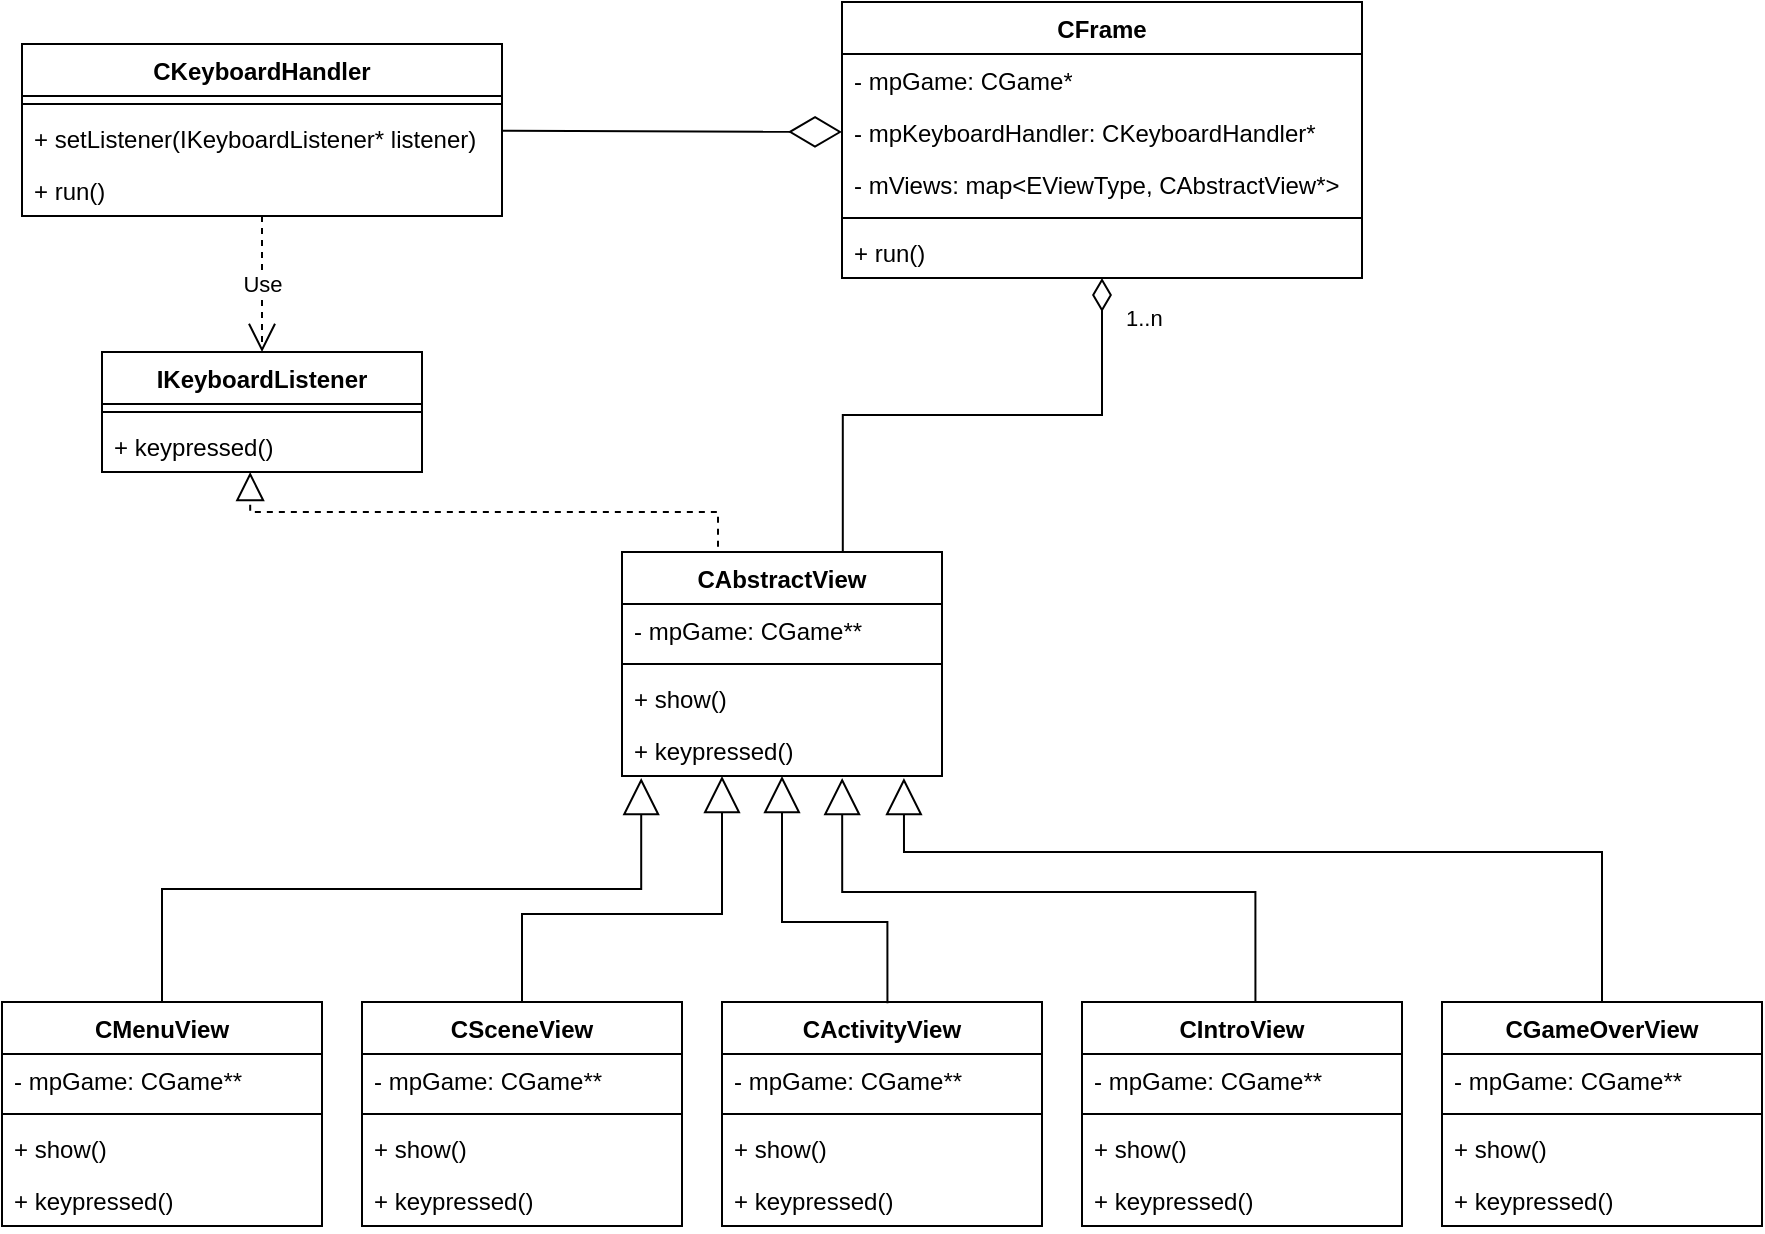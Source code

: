 <mxfile version="24.4.0" type="device" pages="3">
  <diagram id="C5RBs43oDa-KdzZeNtuy" name="Class Diagram UI">
    <mxGraphModel dx="1687" dy="1040" grid="1" gridSize="10" guides="1" tooltips="1" connect="1" arrows="1" fold="1" page="1" pageScale="1" pageWidth="827" pageHeight="1169" math="0" shadow="0">
      <root>
        <mxCell id="WIyWlLk6GJQsqaUBKTNV-0" />
        <mxCell id="WIyWlLk6GJQsqaUBKTNV-1" parent="WIyWlLk6GJQsqaUBKTNV-0" />
        <mxCell id="eOk6aLeWenQgSQdd0xCw-0" value="CFrame" style="swimlane;fontStyle=1;align=center;verticalAlign=top;childLayout=stackLayout;horizontal=1;startSize=26;horizontalStack=0;resizeParent=1;resizeParentMax=0;resizeLast=0;collapsible=1;marginBottom=0;whiteSpace=wrap;html=1;" parent="WIyWlLk6GJQsqaUBKTNV-1" vertex="1">
          <mxGeometry x="430" y="175" width="260" height="138" as="geometry" />
        </mxCell>
        <mxCell id="eOk6aLeWenQgSQdd0xCw-1" value="- mpGame:&amp;nbsp;CGame*&lt;div&gt;&lt;br&gt;&lt;/div&gt;" style="text;strokeColor=none;fillColor=none;align=left;verticalAlign=top;spacingLeft=4;spacingRight=4;overflow=hidden;rotatable=0;points=[[0,0.5],[1,0.5]];portConstraint=eastwest;whiteSpace=wrap;html=1;" parent="eOk6aLeWenQgSQdd0xCw-0" vertex="1">
          <mxGeometry y="26" width="260" height="26" as="geometry" />
        </mxCell>
        <mxCell id="CaG-nwo-Kf8OUq-5dYWb-49" value="- mpKeyboardHandler:&amp;nbsp;CKeyboardHandler*&lt;div&gt;&lt;br&gt;&lt;/div&gt;" style="text;strokeColor=none;fillColor=none;align=left;verticalAlign=top;spacingLeft=4;spacingRight=4;overflow=hidden;rotatable=0;points=[[0,0.5],[1,0.5]];portConstraint=eastwest;whiteSpace=wrap;html=1;" vertex="1" parent="eOk6aLeWenQgSQdd0xCw-0">
          <mxGeometry y="52" width="260" height="26" as="geometry" />
        </mxCell>
        <mxCell id="CaG-nwo-Kf8OUq-5dYWb-5" value="- mViews:&amp;nbsp;map&amp;lt;EViewType, CAbstractView*&amp;gt;&lt;div&gt;&lt;br&gt;&lt;/div&gt;" style="text;strokeColor=none;fillColor=none;align=left;verticalAlign=top;spacingLeft=4;spacingRight=4;overflow=hidden;rotatable=0;points=[[0,0.5],[1,0.5]];portConstraint=eastwest;whiteSpace=wrap;html=1;" vertex="1" parent="eOk6aLeWenQgSQdd0xCw-0">
          <mxGeometry y="78" width="260" height="26" as="geometry" />
        </mxCell>
        <mxCell id="eOk6aLeWenQgSQdd0xCw-2" value="" style="line;strokeWidth=1;fillColor=none;align=left;verticalAlign=middle;spacingTop=-1;spacingLeft=3;spacingRight=3;rotatable=0;labelPosition=right;points=[];portConstraint=eastwest;strokeColor=inherit;" parent="eOk6aLeWenQgSQdd0xCw-0" vertex="1">
          <mxGeometry y="104" width="260" height="8" as="geometry" />
        </mxCell>
        <mxCell id="eOk6aLeWenQgSQdd0xCw-8" value="+ run()" style="text;strokeColor=none;fillColor=none;align=left;verticalAlign=top;spacingLeft=4;spacingRight=4;overflow=hidden;rotatable=0;points=[[0,0.5],[1,0.5]];portConstraint=eastwest;whiteSpace=wrap;html=1;" parent="eOk6aLeWenQgSQdd0xCw-0" vertex="1">
          <mxGeometry y="112" width="260" height="26" as="geometry" />
        </mxCell>
        <mxCell id="eOk6aLeWenQgSQdd0xCw-9" value="CAbstractView" style="swimlane;fontStyle=1;align=center;verticalAlign=top;childLayout=stackLayout;horizontal=1;startSize=26;horizontalStack=0;resizeParent=1;resizeParentMax=0;resizeLast=0;collapsible=1;marginBottom=0;whiteSpace=wrap;html=1;" parent="WIyWlLk6GJQsqaUBKTNV-1" vertex="1">
          <mxGeometry x="320" y="450" width="160" height="112" as="geometry" />
        </mxCell>
        <mxCell id="CaG-nwo-Kf8OUq-5dYWb-0" value="- mpGame: CGame**" style="text;strokeColor=none;fillColor=none;align=left;verticalAlign=top;spacingLeft=4;spacingRight=4;overflow=hidden;rotatable=0;points=[[0,0.5],[1,0.5]];portConstraint=eastwest;whiteSpace=wrap;html=1;" vertex="1" parent="eOk6aLeWenQgSQdd0xCw-9">
          <mxGeometry y="26" width="160" height="26" as="geometry" />
        </mxCell>
        <mxCell id="eOk6aLeWenQgSQdd0xCw-11" value="" style="line;strokeWidth=1;fillColor=none;align=left;verticalAlign=middle;spacingTop=-1;spacingLeft=3;spacingRight=3;rotatable=0;labelPosition=right;points=[];portConstraint=eastwest;strokeColor=inherit;" parent="eOk6aLeWenQgSQdd0xCw-9" vertex="1">
          <mxGeometry y="52" width="160" height="8" as="geometry" />
        </mxCell>
        <mxCell id="eOk6aLeWenQgSQdd0xCw-12" value="+ show()" style="text;strokeColor=none;fillColor=none;align=left;verticalAlign=top;spacingLeft=4;spacingRight=4;overflow=hidden;rotatable=0;points=[[0,0.5],[1,0.5]];portConstraint=eastwest;whiteSpace=wrap;html=1;" parent="eOk6aLeWenQgSQdd0xCw-9" vertex="1">
          <mxGeometry y="60" width="160" height="26" as="geometry" />
        </mxCell>
        <mxCell id="CaG-nwo-Kf8OUq-5dYWb-9" value="+ keypressed()" style="text;strokeColor=none;fillColor=none;align=left;verticalAlign=top;spacingLeft=4;spacingRight=4;overflow=hidden;rotatable=0;points=[[0,0.5],[1,0.5]];portConstraint=eastwest;whiteSpace=wrap;html=1;" vertex="1" parent="eOk6aLeWenQgSQdd0xCw-9">
          <mxGeometry y="86" width="160" height="26" as="geometry" />
        </mxCell>
        <mxCell id="CaG-nwo-Kf8OUq-5dYWb-1" value="IKeyboardListener" style="swimlane;fontStyle=1;align=center;verticalAlign=top;childLayout=stackLayout;horizontal=1;startSize=26;horizontalStack=0;resizeParent=1;resizeParentMax=0;resizeLast=0;collapsible=1;marginBottom=0;whiteSpace=wrap;html=1;" vertex="1" parent="WIyWlLk6GJQsqaUBKTNV-1">
          <mxGeometry x="60" y="350" width="160" height="60" as="geometry" />
        </mxCell>
        <mxCell id="CaG-nwo-Kf8OUq-5dYWb-3" value="" style="line;strokeWidth=1;fillColor=none;align=left;verticalAlign=middle;spacingTop=-1;spacingLeft=3;spacingRight=3;rotatable=0;labelPosition=right;points=[];portConstraint=eastwest;strokeColor=inherit;" vertex="1" parent="CaG-nwo-Kf8OUq-5dYWb-1">
          <mxGeometry y="26" width="160" height="8" as="geometry" />
        </mxCell>
        <mxCell id="CaG-nwo-Kf8OUq-5dYWb-4" value="+ keypressed()" style="text;strokeColor=none;fillColor=none;align=left;verticalAlign=top;spacingLeft=4;spacingRight=4;overflow=hidden;rotatable=0;points=[[0,0.5],[1,0.5]];portConstraint=eastwest;whiteSpace=wrap;html=1;" vertex="1" parent="CaG-nwo-Kf8OUq-5dYWb-1">
          <mxGeometry y="34" width="160" height="26" as="geometry" />
        </mxCell>
        <mxCell id="CaG-nwo-Kf8OUq-5dYWb-6" value="" style="endArrow=block;dashed=1;endFill=0;endSize=12;html=1;rounded=0;entryX=0.463;entryY=1;entryDx=0;entryDy=0;entryPerimeter=0;exitX=0.3;exitY=-0.023;exitDx=0;exitDy=0;edgeStyle=orthogonalEdgeStyle;exitPerimeter=0;" edge="1" parent="WIyWlLk6GJQsqaUBKTNV-1" source="eOk6aLeWenQgSQdd0xCw-9" target="CaG-nwo-Kf8OUq-5dYWb-4">
          <mxGeometry width="160" relative="1" as="geometry">
            <mxPoint x="40" y="460" as="sourcePoint" />
            <mxPoint x="200" y="460" as="targetPoint" />
          </mxGeometry>
        </mxCell>
        <mxCell id="CaG-nwo-Kf8OUq-5dYWb-8" value="1..n" style="endArrow=none;html=1;endSize=12;startArrow=diamondThin;startSize=14;startFill=0;edgeStyle=orthogonalEdgeStyle;align=left;verticalAlign=bottom;rounded=0;entryX=0.69;entryY=-0.003;entryDx=0;entryDy=0;entryPerimeter=0;exitX=0.5;exitY=1;exitDx=0;exitDy=0;endFill=0;" edge="1" parent="WIyWlLk6GJQsqaUBKTNV-1" source="eOk6aLeWenQgSQdd0xCw-0" target="eOk6aLeWenQgSQdd0xCw-9">
          <mxGeometry x="-0.786" y="10" relative="1" as="geometry">
            <mxPoint x="490" y="290" as="sourcePoint" />
            <mxPoint x="650" y="290" as="targetPoint" />
            <mxPoint as="offset" />
          </mxGeometry>
        </mxCell>
        <mxCell id="CaG-nwo-Kf8OUq-5dYWb-11" value="CMenuView" style="swimlane;fontStyle=1;align=center;verticalAlign=top;childLayout=stackLayout;horizontal=1;startSize=26;horizontalStack=0;resizeParent=1;resizeParentMax=0;resizeLast=0;collapsible=1;marginBottom=0;whiteSpace=wrap;html=1;" vertex="1" parent="WIyWlLk6GJQsqaUBKTNV-1">
          <mxGeometry x="10" y="675" width="160" height="112" as="geometry" />
        </mxCell>
        <mxCell id="CaG-nwo-Kf8OUq-5dYWb-12" value="- mpGame: CGame**" style="text;strokeColor=none;fillColor=none;align=left;verticalAlign=top;spacingLeft=4;spacingRight=4;overflow=hidden;rotatable=0;points=[[0,0.5],[1,0.5]];portConstraint=eastwest;whiteSpace=wrap;html=1;" vertex="1" parent="CaG-nwo-Kf8OUq-5dYWb-11">
          <mxGeometry y="26" width="160" height="26" as="geometry" />
        </mxCell>
        <mxCell id="CaG-nwo-Kf8OUq-5dYWb-13" value="" style="line;strokeWidth=1;fillColor=none;align=left;verticalAlign=middle;spacingTop=-1;spacingLeft=3;spacingRight=3;rotatable=0;labelPosition=right;points=[];portConstraint=eastwest;strokeColor=inherit;" vertex="1" parent="CaG-nwo-Kf8OUq-5dYWb-11">
          <mxGeometry y="52" width="160" height="8" as="geometry" />
        </mxCell>
        <mxCell id="CaG-nwo-Kf8OUq-5dYWb-14" value="+ show()" style="text;strokeColor=none;fillColor=none;align=left;verticalAlign=top;spacingLeft=4;spacingRight=4;overflow=hidden;rotatable=0;points=[[0,0.5],[1,0.5]];portConstraint=eastwest;whiteSpace=wrap;html=1;" vertex="1" parent="CaG-nwo-Kf8OUq-5dYWb-11">
          <mxGeometry y="60" width="160" height="26" as="geometry" />
        </mxCell>
        <mxCell id="CaG-nwo-Kf8OUq-5dYWb-15" value="+ keypressed()" style="text;strokeColor=none;fillColor=none;align=left;verticalAlign=top;spacingLeft=4;spacingRight=4;overflow=hidden;rotatable=0;points=[[0,0.5],[1,0.5]];portConstraint=eastwest;whiteSpace=wrap;html=1;" vertex="1" parent="CaG-nwo-Kf8OUq-5dYWb-11">
          <mxGeometry y="86" width="160" height="26" as="geometry" />
        </mxCell>
        <mxCell id="CaG-nwo-Kf8OUq-5dYWb-17" value="CSceneView" style="swimlane;fontStyle=1;align=center;verticalAlign=top;childLayout=stackLayout;horizontal=1;startSize=26;horizontalStack=0;resizeParent=1;resizeParentMax=0;resizeLast=0;collapsible=1;marginBottom=0;whiteSpace=wrap;html=1;" vertex="1" parent="WIyWlLk6GJQsqaUBKTNV-1">
          <mxGeometry x="190" y="675" width="160" height="112" as="geometry" />
        </mxCell>
        <mxCell id="CaG-nwo-Kf8OUq-5dYWb-18" value="- mpGame: CGame**" style="text;strokeColor=none;fillColor=none;align=left;verticalAlign=top;spacingLeft=4;spacingRight=4;overflow=hidden;rotatable=0;points=[[0,0.5],[1,0.5]];portConstraint=eastwest;whiteSpace=wrap;html=1;" vertex="1" parent="CaG-nwo-Kf8OUq-5dYWb-17">
          <mxGeometry y="26" width="160" height="26" as="geometry" />
        </mxCell>
        <mxCell id="CaG-nwo-Kf8OUq-5dYWb-19" value="" style="line;strokeWidth=1;fillColor=none;align=left;verticalAlign=middle;spacingTop=-1;spacingLeft=3;spacingRight=3;rotatable=0;labelPosition=right;points=[];portConstraint=eastwest;strokeColor=inherit;" vertex="1" parent="CaG-nwo-Kf8OUq-5dYWb-17">
          <mxGeometry y="52" width="160" height="8" as="geometry" />
        </mxCell>
        <mxCell id="CaG-nwo-Kf8OUq-5dYWb-20" value="+ show()" style="text;strokeColor=none;fillColor=none;align=left;verticalAlign=top;spacingLeft=4;spacingRight=4;overflow=hidden;rotatable=0;points=[[0,0.5],[1,0.5]];portConstraint=eastwest;whiteSpace=wrap;html=1;" vertex="1" parent="CaG-nwo-Kf8OUq-5dYWb-17">
          <mxGeometry y="60" width="160" height="26" as="geometry" />
        </mxCell>
        <mxCell id="CaG-nwo-Kf8OUq-5dYWb-21" value="+ keypressed()" style="text;strokeColor=none;fillColor=none;align=left;verticalAlign=top;spacingLeft=4;spacingRight=4;overflow=hidden;rotatable=0;points=[[0,0.5],[1,0.5]];portConstraint=eastwest;whiteSpace=wrap;html=1;" vertex="1" parent="CaG-nwo-Kf8OUq-5dYWb-17">
          <mxGeometry y="86" width="160" height="26" as="geometry" />
        </mxCell>
        <mxCell id="CaG-nwo-Kf8OUq-5dYWb-22" value="CActivityView" style="swimlane;fontStyle=1;align=center;verticalAlign=top;childLayout=stackLayout;horizontal=1;startSize=26;horizontalStack=0;resizeParent=1;resizeParentMax=0;resizeLast=0;collapsible=1;marginBottom=0;whiteSpace=wrap;html=1;" vertex="1" parent="WIyWlLk6GJQsqaUBKTNV-1">
          <mxGeometry x="370" y="675" width="160" height="112" as="geometry" />
        </mxCell>
        <mxCell id="CaG-nwo-Kf8OUq-5dYWb-23" value="- mpGame: CGame**" style="text;strokeColor=none;fillColor=none;align=left;verticalAlign=top;spacingLeft=4;spacingRight=4;overflow=hidden;rotatable=0;points=[[0,0.5],[1,0.5]];portConstraint=eastwest;whiteSpace=wrap;html=1;" vertex="1" parent="CaG-nwo-Kf8OUq-5dYWb-22">
          <mxGeometry y="26" width="160" height="26" as="geometry" />
        </mxCell>
        <mxCell id="CaG-nwo-Kf8OUq-5dYWb-24" value="" style="line;strokeWidth=1;fillColor=none;align=left;verticalAlign=middle;spacingTop=-1;spacingLeft=3;spacingRight=3;rotatable=0;labelPosition=right;points=[];portConstraint=eastwest;strokeColor=inherit;" vertex="1" parent="CaG-nwo-Kf8OUq-5dYWb-22">
          <mxGeometry y="52" width="160" height="8" as="geometry" />
        </mxCell>
        <mxCell id="CaG-nwo-Kf8OUq-5dYWb-25" value="+ show()" style="text;strokeColor=none;fillColor=none;align=left;verticalAlign=top;spacingLeft=4;spacingRight=4;overflow=hidden;rotatable=0;points=[[0,0.5],[1,0.5]];portConstraint=eastwest;whiteSpace=wrap;html=1;" vertex="1" parent="CaG-nwo-Kf8OUq-5dYWb-22">
          <mxGeometry y="60" width="160" height="26" as="geometry" />
        </mxCell>
        <mxCell id="CaG-nwo-Kf8OUq-5dYWb-26" value="+ keypressed()" style="text;strokeColor=none;fillColor=none;align=left;verticalAlign=top;spacingLeft=4;spacingRight=4;overflow=hidden;rotatable=0;points=[[0,0.5],[1,0.5]];portConstraint=eastwest;whiteSpace=wrap;html=1;" vertex="1" parent="CaG-nwo-Kf8OUq-5dYWb-22">
          <mxGeometry y="86" width="160" height="26" as="geometry" />
        </mxCell>
        <mxCell id="CaG-nwo-Kf8OUq-5dYWb-27" value="CIntroView" style="swimlane;fontStyle=1;align=center;verticalAlign=top;childLayout=stackLayout;horizontal=1;startSize=26;horizontalStack=0;resizeParent=1;resizeParentMax=0;resizeLast=0;collapsible=1;marginBottom=0;whiteSpace=wrap;html=1;" vertex="1" parent="WIyWlLk6GJQsqaUBKTNV-1">
          <mxGeometry x="550" y="675" width="160" height="112" as="geometry" />
        </mxCell>
        <mxCell id="CaG-nwo-Kf8OUq-5dYWb-28" value="- mpGame: CGame**" style="text;strokeColor=none;fillColor=none;align=left;verticalAlign=top;spacingLeft=4;spacingRight=4;overflow=hidden;rotatable=0;points=[[0,0.5],[1,0.5]];portConstraint=eastwest;whiteSpace=wrap;html=1;" vertex="1" parent="CaG-nwo-Kf8OUq-5dYWb-27">
          <mxGeometry y="26" width="160" height="26" as="geometry" />
        </mxCell>
        <mxCell id="CaG-nwo-Kf8OUq-5dYWb-29" value="" style="line;strokeWidth=1;fillColor=none;align=left;verticalAlign=middle;spacingTop=-1;spacingLeft=3;spacingRight=3;rotatable=0;labelPosition=right;points=[];portConstraint=eastwest;strokeColor=inherit;" vertex="1" parent="CaG-nwo-Kf8OUq-5dYWb-27">
          <mxGeometry y="52" width="160" height="8" as="geometry" />
        </mxCell>
        <mxCell id="CaG-nwo-Kf8OUq-5dYWb-30" value="+ show()" style="text;strokeColor=none;fillColor=none;align=left;verticalAlign=top;spacingLeft=4;spacingRight=4;overflow=hidden;rotatable=0;points=[[0,0.5],[1,0.5]];portConstraint=eastwest;whiteSpace=wrap;html=1;" vertex="1" parent="CaG-nwo-Kf8OUq-5dYWb-27">
          <mxGeometry y="60" width="160" height="26" as="geometry" />
        </mxCell>
        <mxCell id="CaG-nwo-Kf8OUq-5dYWb-31" value="+ keypressed()" style="text;strokeColor=none;fillColor=none;align=left;verticalAlign=top;spacingLeft=4;spacingRight=4;overflow=hidden;rotatable=0;points=[[0,0.5],[1,0.5]];portConstraint=eastwest;whiteSpace=wrap;html=1;" vertex="1" parent="CaG-nwo-Kf8OUq-5dYWb-27">
          <mxGeometry y="86" width="160" height="26" as="geometry" />
        </mxCell>
        <mxCell id="CaG-nwo-Kf8OUq-5dYWb-32" value="CGameOverView" style="swimlane;fontStyle=1;align=center;verticalAlign=top;childLayout=stackLayout;horizontal=1;startSize=26;horizontalStack=0;resizeParent=1;resizeParentMax=0;resizeLast=0;collapsible=1;marginBottom=0;whiteSpace=wrap;html=1;" vertex="1" parent="WIyWlLk6GJQsqaUBKTNV-1">
          <mxGeometry x="730" y="675" width="160" height="112" as="geometry" />
        </mxCell>
        <mxCell id="CaG-nwo-Kf8OUq-5dYWb-33" value="- mpGame: CGame**" style="text;strokeColor=none;fillColor=none;align=left;verticalAlign=top;spacingLeft=4;spacingRight=4;overflow=hidden;rotatable=0;points=[[0,0.5],[1,0.5]];portConstraint=eastwest;whiteSpace=wrap;html=1;" vertex="1" parent="CaG-nwo-Kf8OUq-5dYWb-32">
          <mxGeometry y="26" width="160" height="26" as="geometry" />
        </mxCell>
        <mxCell id="CaG-nwo-Kf8OUq-5dYWb-34" value="" style="line;strokeWidth=1;fillColor=none;align=left;verticalAlign=middle;spacingTop=-1;spacingLeft=3;spacingRight=3;rotatable=0;labelPosition=right;points=[];portConstraint=eastwest;strokeColor=inherit;" vertex="1" parent="CaG-nwo-Kf8OUq-5dYWb-32">
          <mxGeometry y="52" width="160" height="8" as="geometry" />
        </mxCell>
        <mxCell id="CaG-nwo-Kf8OUq-5dYWb-35" value="+ show()" style="text;strokeColor=none;fillColor=none;align=left;verticalAlign=top;spacingLeft=4;spacingRight=4;overflow=hidden;rotatable=0;points=[[0,0.5],[1,0.5]];portConstraint=eastwest;whiteSpace=wrap;html=1;" vertex="1" parent="CaG-nwo-Kf8OUq-5dYWb-32">
          <mxGeometry y="60" width="160" height="26" as="geometry" />
        </mxCell>
        <mxCell id="CaG-nwo-Kf8OUq-5dYWb-36" value="+ keypressed()" style="text;strokeColor=none;fillColor=none;align=left;verticalAlign=top;spacingLeft=4;spacingRight=4;overflow=hidden;rotatable=0;points=[[0,0.5],[1,0.5]];portConstraint=eastwest;whiteSpace=wrap;html=1;" vertex="1" parent="CaG-nwo-Kf8OUq-5dYWb-32">
          <mxGeometry y="86" width="160" height="26" as="geometry" />
        </mxCell>
        <mxCell id="CaG-nwo-Kf8OUq-5dYWb-38" value="" style="endArrow=block;endSize=16;endFill=0;html=1;rounded=0;exitX=0.5;exitY=0;exitDx=0;exitDy=0;edgeStyle=orthogonalEdgeStyle;entryX=0.06;entryY=1.038;entryDx=0;entryDy=0;entryPerimeter=0;" edge="1" parent="WIyWlLk6GJQsqaUBKTNV-1" source="CaG-nwo-Kf8OUq-5dYWb-11" target="CaG-nwo-Kf8OUq-5dYWb-9">
          <mxGeometry width="160" relative="1" as="geometry">
            <mxPoint x="110" y="635" as="sourcePoint" />
            <mxPoint x="350" y="570" as="targetPoint" />
          </mxGeometry>
        </mxCell>
        <mxCell id="CaG-nwo-Kf8OUq-5dYWb-39" value="" style="endArrow=block;endSize=16;endFill=0;html=1;rounded=0;exitX=0.5;exitY=0;exitDx=0;exitDy=0;edgeStyle=orthogonalEdgeStyle;" edge="1" parent="WIyWlLk6GJQsqaUBKTNV-1" source="CaG-nwo-Kf8OUq-5dYWb-17" target="eOk6aLeWenQgSQdd0xCw-9">
          <mxGeometry width="160" relative="1" as="geometry">
            <mxPoint x="220" y="675.29" as="sourcePoint" />
            <mxPoint x="370" y="585" as="targetPoint" />
            <Array as="points">
              <mxPoint x="270" y="631" />
              <mxPoint x="370" y="631" />
            </Array>
          </mxGeometry>
        </mxCell>
        <mxCell id="CaG-nwo-Kf8OUq-5dYWb-40" value="" style="endArrow=block;endSize=16;endFill=0;html=1;rounded=0;exitX=0.517;exitY=0.006;exitDx=0;exitDy=0;edgeStyle=orthogonalEdgeStyle;exitPerimeter=0;" edge="1" parent="WIyWlLk6GJQsqaUBKTNV-1" source="CaG-nwo-Kf8OUq-5dYWb-22" target="eOk6aLeWenQgSQdd0xCw-9">
          <mxGeometry width="160" relative="1" as="geometry">
            <mxPoint x="414" y="677" as="sourcePoint" />
            <mxPoint x="410" y="570" as="targetPoint" />
            <Array as="points">
              <mxPoint x="453" y="635" />
              <mxPoint x="400" y="635" />
            </Array>
          </mxGeometry>
        </mxCell>
        <mxCell id="CaG-nwo-Kf8OUq-5dYWb-41" value="" style="endArrow=block;endSize=16;endFill=0;html=1;rounded=0;exitX=0.542;exitY=-0.003;exitDx=0;exitDy=0;edgeStyle=orthogonalEdgeStyle;exitPerimeter=0;entryX=0.688;entryY=1.038;entryDx=0;entryDy=0;entryPerimeter=0;" edge="1" parent="WIyWlLk6GJQsqaUBKTNV-1" source="CaG-nwo-Kf8OUq-5dYWb-27" target="CaG-nwo-Kf8OUq-5dYWb-9">
          <mxGeometry width="160" relative="1" as="geometry">
            <mxPoint x="623" y="675" as="sourcePoint" />
            <mxPoint x="540" y="584" as="targetPoint" />
            <Array as="points">
              <mxPoint x="637" y="620" />
              <mxPoint x="430" y="620" />
            </Array>
          </mxGeometry>
        </mxCell>
        <mxCell id="CaG-nwo-Kf8OUq-5dYWb-42" value="" style="endArrow=block;endSize=16;endFill=0;html=1;rounded=0;exitX=0.5;exitY=0;exitDx=0;exitDy=0;edgeStyle=orthogonalEdgeStyle;entryX=0.881;entryY=1.038;entryDx=0;entryDy=0;entryPerimeter=0;" edge="1" parent="WIyWlLk6GJQsqaUBKTNV-1" source="CaG-nwo-Kf8OUq-5dYWb-32" target="CaG-nwo-Kf8OUq-5dYWb-9">
          <mxGeometry width="160" relative="1" as="geometry">
            <mxPoint x="813" y="666" as="sourcePoint" />
            <mxPoint x="730" y="575" as="targetPoint" />
            <Array as="points">
              <mxPoint x="810" y="600" />
              <mxPoint x="461" y="600" />
            </Array>
          </mxGeometry>
        </mxCell>
        <mxCell id="CaG-nwo-Kf8OUq-5dYWb-43" value="CKeyboardHandler" style="swimlane;fontStyle=1;align=center;verticalAlign=top;childLayout=stackLayout;horizontal=1;startSize=26;horizontalStack=0;resizeParent=1;resizeParentMax=0;resizeLast=0;collapsible=1;marginBottom=0;whiteSpace=wrap;html=1;" vertex="1" parent="WIyWlLk6GJQsqaUBKTNV-1">
          <mxGeometry x="20" y="196" width="240" height="86" as="geometry" />
        </mxCell>
        <mxCell id="CaG-nwo-Kf8OUq-5dYWb-45" value="" style="line;strokeWidth=1;fillColor=none;align=left;verticalAlign=middle;spacingTop=-1;spacingLeft=3;spacingRight=3;rotatable=0;labelPosition=right;points=[];portConstraint=eastwest;strokeColor=inherit;" vertex="1" parent="CaG-nwo-Kf8OUq-5dYWb-43">
          <mxGeometry y="26" width="240" height="8" as="geometry" />
        </mxCell>
        <mxCell id="CaG-nwo-Kf8OUq-5dYWb-46" value="+ setListener(IKeyboardListener* listener)" style="text;strokeColor=none;fillColor=none;align=left;verticalAlign=top;spacingLeft=4;spacingRight=4;overflow=hidden;rotatable=0;points=[[0,0.5],[1,0.5]];portConstraint=eastwest;whiteSpace=wrap;html=1;" vertex="1" parent="CaG-nwo-Kf8OUq-5dYWb-43">
          <mxGeometry y="34" width="240" height="26" as="geometry" />
        </mxCell>
        <mxCell id="CaG-nwo-Kf8OUq-5dYWb-47" value="+ run()" style="text;strokeColor=none;fillColor=none;align=left;verticalAlign=top;spacingLeft=4;spacingRight=4;overflow=hidden;rotatable=0;points=[[0,0.5],[1,0.5]];portConstraint=eastwest;whiteSpace=wrap;html=1;" vertex="1" parent="CaG-nwo-Kf8OUq-5dYWb-43">
          <mxGeometry y="60" width="240" height="26" as="geometry" />
        </mxCell>
        <mxCell id="CaG-nwo-Kf8OUq-5dYWb-48" value="Use" style="endArrow=open;endSize=12;dashed=1;html=1;rounded=0;entryX=0.5;entryY=0;entryDx=0;entryDy=0;" edge="1" parent="WIyWlLk6GJQsqaUBKTNV-1" source="CaG-nwo-Kf8OUq-5dYWb-43" target="CaG-nwo-Kf8OUq-5dYWb-1">
          <mxGeometry width="160" relative="1" as="geometry">
            <mxPoint x="500" y="420" as="sourcePoint" />
            <mxPoint x="660" y="420" as="targetPoint" />
          </mxGeometry>
        </mxCell>
        <mxCell id="CaG-nwo-Kf8OUq-5dYWb-50" value="" style="endArrow=diamondThin;endFill=0;endSize=24;html=1;rounded=0;entryX=0;entryY=0.5;entryDx=0;entryDy=0;" edge="1" parent="WIyWlLk6GJQsqaUBKTNV-1" source="CaG-nwo-Kf8OUq-5dYWb-43" target="CaG-nwo-Kf8OUq-5dYWb-49">
          <mxGeometry width="160" relative="1" as="geometry">
            <mxPoint x="260" y="110" as="sourcePoint" />
            <mxPoint x="420" y="110" as="targetPoint" />
          </mxGeometry>
        </mxCell>
      </root>
    </mxGraphModel>
  </diagram>
  <diagram id="I6bbSAjXHV7ghMrG7U85" name="Class Diagram Model">
    <mxGraphModel dx="1195" dy="737" grid="1" gridSize="10" guides="1" tooltips="1" connect="1" arrows="1" fold="1" page="1" pageScale="1" pageWidth="1169" pageHeight="827" math="0" shadow="0">
      <root>
        <mxCell id="0" />
        <mxCell id="1" parent="0" />
        <mxCell id="WSyvRVHQ3VvPMPVUBqnx-1" value="CGame" style="swimlane;fontStyle=1;align=center;verticalAlign=top;childLayout=stackLayout;horizontal=1;startSize=26;horizontalStack=0;resizeParent=1;resizeParentMax=0;resizeLast=0;collapsible=1;marginBottom=0;whiteSpace=wrap;html=1;" vertex="1" parent="1">
          <mxGeometry x="120" y="220" width="260" height="320" as="geometry" />
        </mxCell>
        <mxCell id="WSyvRVHQ3VvPMPVUBqnx-2" value="+ mScenes:&amp;nbsp;map&amp;lt;CString, CScene*&amp;gt;&lt;div&gt;&lt;br&gt;&lt;/div&gt;" style="text;strokeColor=none;fillColor=none;align=left;verticalAlign=top;spacingLeft=4;spacingRight=4;overflow=hidden;rotatable=0;points=[[0,0.5],[1,0.5]];portConstraint=eastwest;whiteSpace=wrap;html=1;" vertex="1" parent="WSyvRVHQ3VvPMPVUBqnx-1">
          <mxGeometry y="26" width="260" height="26" as="geometry" />
        </mxCell>
        <mxCell id="WSyvRVHQ3VvPMPVUBqnx-3" value="+ mActivities:&amp;nbsp;map&amp;lt;SHORT, CActivity*&amp;gt;&lt;div&gt;&lt;br&gt;&lt;/div&gt;" style="text;strokeColor=none;fillColor=none;align=left;verticalAlign=top;spacingLeft=4;spacingRight=4;overflow=hidden;rotatable=0;points=[[0,0.5],[1,0.5]];portConstraint=eastwest;whiteSpace=wrap;html=1;" vertex="1" parent="WSyvRVHQ3VvPMPVUBqnx-1">
          <mxGeometry y="52" width="260" height="26" as="geometry" />
        </mxCell>
        <mxCell id="WSyvRVHQ3VvPMPVUBqnx-4" value="+ mThings:&amp;nbsp;map&amp;lt;CString, CThing*&amp;gt;&lt;div&gt;&lt;br&gt;&lt;/div&gt;" style="text;strokeColor=none;fillColor=none;align=left;verticalAlign=top;spacingLeft=4;spacingRight=4;overflow=hidden;rotatable=0;points=[[0,0.5],[1,0.5]];portConstraint=eastwest;whiteSpace=wrap;html=1;" vertex="1" parent="WSyvRVHQ3VvPMPVUBqnx-1">
          <mxGeometry y="78" width="260" height="26" as="geometry" />
        </mxCell>
        <mxCell id="WSyvRVHQ3VvPMPVUBqnx-8" value="+ mCharacter:&amp;nbsp;CCharacter&lt;div&gt;&lt;br&gt;&lt;/div&gt;" style="text;strokeColor=none;fillColor=none;align=left;verticalAlign=top;spacingLeft=4;spacingRight=4;overflow=hidden;rotatable=0;points=[[0,0.5],[1,0.5]];portConstraint=eastwest;whiteSpace=wrap;html=1;" vertex="1" parent="WSyvRVHQ3VvPMPVUBqnx-1">
          <mxGeometry y="104" width="260" height="26" as="geometry" />
        </mxCell>
        <mxCell id="WSyvRVHQ3VvPMPVUBqnx-9" value="+ mpCurrentScene:&amp;nbsp;CScene*&lt;div&gt;&lt;br&gt;&lt;/div&gt;" style="text;strokeColor=none;fillColor=none;align=left;verticalAlign=top;spacingLeft=4;spacingRight=4;overflow=hidden;rotatable=0;points=[[0,0.5],[1,0.5]];portConstraint=eastwest;whiteSpace=wrap;html=1;" vertex="1" parent="WSyvRVHQ3VvPMPVUBqnx-1">
          <mxGeometry y="130" width="260" height="26" as="geometry" />
        </mxCell>
        <mxCell id="WSyvRVHQ3VvPMPVUBqnx-10" value="+ mpCurrentActivity:&amp;nbsp;CActivity*&lt;div&gt;&lt;br&gt;&lt;/div&gt;" style="text;strokeColor=none;fillColor=none;align=left;verticalAlign=top;spacingLeft=4;spacingRight=4;overflow=hidden;rotatable=0;points=[[0,0.5],[1,0.5]];portConstraint=eastwest;whiteSpace=wrap;html=1;" vertex="1" parent="WSyvRVHQ3VvPMPVUBqnx-1">
          <mxGeometry y="156" width="260" height="26" as="geometry" />
        </mxCell>
        <mxCell id="WSyvRVHQ3VvPMPVUBqnx-11" value="+ mPosCharacter:&amp;nbsp;COORD&lt;div&gt;&lt;br&gt;&lt;/div&gt;" style="text;strokeColor=none;fillColor=none;align=left;verticalAlign=top;spacingLeft=4;spacingRight=4;overflow=hidden;rotatable=0;points=[[0,0.5],[1,0.5]];portConstraint=eastwest;whiteSpace=wrap;html=1;" vertex="1" parent="WSyvRVHQ3VvPMPVUBqnx-1">
          <mxGeometry y="182" width="260" height="26" as="geometry" />
        </mxCell>
        <mxCell id="WSyvRVHQ3VvPMPVUBqnx-12" value="+ mGameOver:&amp;nbsp;bool&lt;div&gt;&lt;br&gt;&lt;/div&gt;" style="text;strokeColor=none;fillColor=none;align=left;verticalAlign=top;spacingLeft=4;spacingRight=4;overflow=hidden;rotatable=0;points=[[0,0.5],[1,0.5]];portConstraint=eastwest;whiteSpace=wrap;html=1;" vertex="1" parent="WSyvRVHQ3VvPMPVUBqnx-1">
          <mxGeometry y="208" width="260" height="26" as="geometry" />
        </mxCell>
        <mxCell id="WSyvRVHQ3VvPMPVUBqnx-13" value="+ mIsWin:&amp;nbsp;bool&lt;div&gt;&lt;br&gt;&lt;/div&gt;" style="text;strokeColor=none;fillColor=none;align=left;verticalAlign=top;spacingLeft=4;spacingRight=4;overflow=hidden;rotatable=0;points=[[0,0.5],[1,0.5]];portConstraint=eastwest;whiteSpace=wrap;html=1;" vertex="1" parent="WSyvRVHQ3VvPMPVUBqnx-1">
          <mxGeometry y="234" width="260" height="26" as="geometry" />
        </mxCell>
        <mxCell id="WSyvRVHQ3VvPMPVUBqnx-5" value="" style="line;strokeWidth=1;fillColor=none;align=left;verticalAlign=middle;spacingTop=-1;spacingLeft=3;spacingRight=3;rotatable=0;labelPosition=right;points=[];portConstraint=eastwest;strokeColor=inherit;" vertex="1" parent="WSyvRVHQ3VvPMPVUBqnx-1">
          <mxGeometry y="260" width="260" height="8" as="geometry" />
        </mxCell>
        <mxCell id="WSyvRVHQ3VvPMPVUBqnx-6" value="+ moveCharacter()" style="text;strokeColor=none;fillColor=none;align=left;verticalAlign=top;spacingLeft=4;spacingRight=4;overflow=hidden;rotatable=0;points=[[0,0.5],[1,0.5]];portConstraint=eastwest;whiteSpace=wrap;html=1;" vertex="1" parent="WSyvRVHQ3VvPMPVUBqnx-1">
          <mxGeometry y="268" width="260" height="26" as="geometry" />
        </mxCell>
        <mxCell id="WSyvRVHQ3VvPMPVUBqnx-7" value="+ offerExchange()" style="text;strokeColor=none;fillColor=none;align=left;verticalAlign=top;spacingLeft=4;spacingRight=4;overflow=hidden;rotatable=0;points=[[0,0.5],[1,0.5]];portConstraint=eastwest;whiteSpace=wrap;html=1;" vertex="1" parent="WSyvRVHQ3VvPMPVUBqnx-1">
          <mxGeometry y="294" width="260" height="26" as="geometry" />
        </mxCell>
        <mxCell id="HUsDmtXy9KpLkfMRnEW3-1" value="CActivity" style="swimlane;fontStyle=1;align=center;verticalAlign=top;childLayout=stackLayout;horizontal=1;startSize=26;horizontalStack=0;resizeParent=1;resizeParentMax=0;resizeLast=0;collapsible=1;marginBottom=0;whiteSpace=wrap;html=1;" vertex="1" parent="1">
          <mxGeometry x="630" y="186" width="160" height="34" as="geometry" />
        </mxCell>
        <mxCell id="HUsDmtXy9KpLkfMRnEW3-2" value="" style="line;strokeWidth=1;fillColor=none;align=left;verticalAlign=middle;spacingTop=-1;spacingLeft=3;spacingRight=3;rotatable=0;labelPosition=right;points=[];portConstraint=eastwest;strokeColor=inherit;" vertex="1" parent="HUsDmtXy9KpLkfMRnEW3-1">
          <mxGeometry y="26" width="160" height="8" as="geometry" />
        </mxCell>
        <mxCell id="HUsDmtXy9KpLkfMRnEW3-4" value="CCharacter" style="swimlane;fontStyle=1;align=center;verticalAlign=top;childLayout=stackLayout;horizontal=1;startSize=26;horizontalStack=0;resizeParent=1;resizeParentMax=0;resizeLast=0;collapsible=1;marginBottom=0;whiteSpace=wrap;html=1;" vertex="1" parent="1">
          <mxGeometry x="630" y="400" width="160" height="112" as="geometry" />
        </mxCell>
        <mxCell id="zn1qboGUbaAUeaQDHtx1-3" value="+ health: SHORT" style="text;strokeColor=none;fillColor=none;align=left;verticalAlign=top;spacingLeft=4;spacingRight=4;overflow=hidden;rotatable=0;points=[[0,0.5],[1,0.5]];portConstraint=eastwest;whiteSpace=wrap;html=1;" vertex="1" parent="HUsDmtXy9KpLkfMRnEW3-4">
          <mxGeometry y="26" width="160" height="26" as="geometry" />
        </mxCell>
        <mxCell id="zn1qboGUbaAUeaQDHtx1-2" value="+ coins: SHORT" style="text;strokeColor=none;fillColor=none;align=left;verticalAlign=top;spacingLeft=4;spacingRight=4;overflow=hidden;rotatable=0;points=[[0,0.5],[1,0.5]];portConstraint=eastwest;whiteSpace=wrap;html=1;" vertex="1" parent="HUsDmtXy9KpLkfMRnEW3-4">
          <mxGeometry y="52" width="160" height="26" as="geometry" />
        </mxCell>
        <mxCell id="HUsDmtXy9KpLkfMRnEW3-10" value="+ bag:&amp;nbsp;vector&amp;lt;CThing*&amp;gt;&lt;div&gt;&lt;br&gt;&lt;/div&gt;" style="text;strokeColor=none;fillColor=none;align=left;verticalAlign=top;spacingLeft=4;spacingRight=4;overflow=hidden;rotatable=0;points=[[0,0.5],[1,0.5]];portConstraint=eastwest;whiteSpace=wrap;html=1;" vertex="1" parent="HUsDmtXy9KpLkfMRnEW3-4">
          <mxGeometry y="78" width="160" height="26" as="geometry" />
        </mxCell>
        <mxCell id="HUsDmtXy9KpLkfMRnEW3-5" value="" style="line;strokeWidth=1;fillColor=none;align=left;verticalAlign=middle;spacingTop=-1;spacingLeft=3;spacingRight=3;rotatable=0;labelPosition=right;points=[];portConstraint=eastwest;strokeColor=inherit;" vertex="1" parent="HUsDmtXy9KpLkfMRnEW3-4">
          <mxGeometry y="104" width="160" height="8" as="geometry" />
        </mxCell>
        <mxCell id="HUsDmtXy9KpLkfMRnEW3-6" value="CScene" style="swimlane;fontStyle=1;align=center;verticalAlign=top;childLayout=stackLayout;horizontal=1;startSize=26;horizontalStack=0;resizeParent=1;resizeParentMax=0;resizeLast=0;collapsible=1;marginBottom=0;whiteSpace=wrap;html=1;" vertex="1" parent="1">
          <mxGeometry x="630" y="570" width="160" height="34" as="geometry" />
        </mxCell>
        <mxCell id="HUsDmtXy9KpLkfMRnEW3-7" value="" style="line;strokeWidth=1;fillColor=none;align=left;verticalAlign=middle;spacingTop=-1;spacingLeft=3;spacingRight=3;rotatable=0;labelPosition=right;points=[];portConstraint=eastwest;strokeColor=inherit;" vertex="1" parent="HUsDmtXy9KpLkfMRnEW3-6">
          <mxGeometry y="26" width="160" height="8" as="geometry" />
        </mxCell>
        <mxCell id="HUsDmtXy9KpLkfMRnEW3-8" value="CThing" style="swimlane;fontStyle=1;align=center;verticalAlign=top;childLayout=stackLayout;horizontal=1;startSize=26;horizontalStack=0;resizeParent=1;resizeParentMax=0;resizeLast=0;collapsible=1;marginBottom=0;whiteSpace=wrap;html=1;" vertex="1" parent="1">
          <mxGeometry x="630" y="260" width="160" height="86" as="geometry" />
        </mxCell>
        <mxCell id="HUsDmtXy9KpLkfMRnEW3-11" value="+ mName:&amp;nbsp;CString&lt;div&gt;&lt;br&gt;&lt;/div&gt;" style="text;strokeColor=none;fillColor=none;align=left;verticalAlign=top;spacingLeft=4;spacingRight=4;overflow=hidden;rotatable=0;points=[[0,0.5],[1,0.5]];portConstraint=eastwest;whiteSpace=wrap;html=1;" vertex="1" parent="HUsDmtXy9KpLkfMRnEW3-8">
          <mxGeometry y="26" width="160" height="26" as="geometry" />
        </mxCell>
        <mxCell id="HUsDmtXy9KpLkfMRnEW3-12" value="+ mDescription:&amp;nbsp;CString&lt;div&gt;&lt;br&gt;&lt;/div&gt;" style="text;strokeColor=none;fillColor=none;align=left;verticalAlign=top;spacingLeft=4;spacingRight=4;overflow=hidden;rotatable=0;points=[[0,0.5],[1,0.5]];portConstraint=eastwest;whiteSpace=wrap;html=1;" vertex="1" parent="HUsDmtXy9KpLkfMRnEW3-8">
          <mxGeometry y="52" width="160" height="26" as="geometry" />
        </mxCell>
        <mxCell id="HUsDmtXy9KpLkfMRnEW3-9" value="" style="line;strokeWidth=1;fillColor=none;align=left;verticalAlign=middle;spacingTop=-1;spacingLeft=3;spacingRight=3;rotatable=0;labelPosition=right;points=[];portConstraint=eastwest;strokeColor=inherit;" vertex="1" parent="HUsDmtXy9KpLkfMRnEW3-8">
          <mxGeometry y="78" width="160" height="8" as="geometry" />
        </mxCell>
        <mxCell id="zn1qboGUbaAUeaQDHtx1-1" value="0..n" style="endArrow=none;html=1;endSize=12;startArrow=diamondThin;startSize=14;startFill=0;edgeStyle=orthogonalEdgeStyle;align=left;verticalAlign=bottom;rounded=0;endFill=0;" edge="1" parent="1" source="HUsDmtXy9KpLkfMRnEW3-4" target="HUsDmtXy9KpLkfMRnEW3-8">
          <mxGeometry x="-0.692" y="-10" relative="1" as="geometry">
            <mxPoint x="560" y="313" as="sourcePoint" />
            <mxPoint x="430" y="450" as="targetPoint" />
            <mxPoint as="offset" />
          </mxGeometry>
        </mxCell>
        <mxCell id="zn1qboGUbaAUeaQDHtx1-4" value="1..n" style="endArrow=none;html=1;endSize=12;startArrow=diamondThin;startSize=14;startFill=0;edgeStyle=orthogonalEdgeStyle;align=left;verticalAlign=bottom;rounded=0;endFill=0;" edge="1" parent="1" source="WSyvRVHQ3VvPMPVUBqnx-1" target="HUsDmtXy9KpLkfMRnEW3-1">
          <mxGeometry x="-0.902" y="10" relative="1" as="geometry">
            <mxPoint x="800" y="356" as="sourcePoint" />
            <mxPoint x="910" y="356" as="targetPoint" />
            <mxPoint as="offset" />
            <Array as="points">
              <mxPoint x="510" y="350" />
              <mxPoint x="510" y="203" />
            </Array>
          </mxGeometry>
        </mxCell>
        <mxCell id="zn1qboGUbaAUeaQDHtx1-5" value="1..n" style="endArrow=none;html=1;endSize=12;startArrow=diamondThin;startSize=14;startFill=0;edgeStyle=orthogonalEdgeStyle;align=left;verticalAlign=bottom;rounded=0;endFill=0;" edge="1" parent="1">
          <mxGeometry x="-0.882" y="10" relative="1" as="geometry">
            <mxPoint x="380" y="400.0" as="sourcePoint" />
            <mxPoint x="630" y="310.0" as="targetPoint" />
            <mxPoint as="offset" />
            <Array as="points">
              <mxPoint x="560" y="400" />
              <mxPoint x="560" y="310" />
            </Array>
          </mxGeometry>
        </mxCell>
        <mxCell id="zn1qboGUbaAUeaQDHtx1-6" value="1..n" style="endArrow=none;html=1;endSize=12;startArrow=diamondThin;startSize=14;startFill=0;edgeStyle=orthogonalEdgeStyle;align=left;verticalAlign=bottom;rounded=0;endFill=0;" edge="1" parent="1" source="WSyvRVHQ3VvPMPVUBqnx-1" target="HUsDmtXy9KpLkfMRnEW3-6">
          <mxGeometry x="-0.897" y="10" relative="1" as="geometry">
            <mxPoint x="400" y="400" as="sourcePoint" />
            <mxPoint x="660" y="223" as="targetPoint" />
            <mxPoint as="offset" />
            <Array as="points">
              <mxPoint x="530" y="470" />
              <mxPoint x="530" y="587" />
            </Array>
          </mxGeometry>
        </mxCell>
        <mxCell id="zn1qboGUbaAUeaQDHtx1-7" value="" style="endArrow=none;html=1;endSize=12;startArrow=diamondThin;startSize=14;startFill=0;edgeStyle=orthogonalEdgeStyle;align=left;verticalAlign=bottom;rounded=0;endFill=0;" edge="1" parent="1" source="WSyvRVHQ3VvPMPVUBqnx-1" target="HUsDmtXy9KpLkfMRnEW3-4">
          <mxGeometry x="-0.786" y="10" relative="1" as="geometry">
            <mxPoint x="410" y="410" as="sourcePoint" />
            <mxPoint x="670" y="233" as="targetPoint" />
            <mxPoint as="offset" />
            <Array as="points">
              <mxPoint x="560" y="430" />
              <mxPoint x="560" y="456" />
            </Array>
          </mxGeometry>
        </mxCell>
      </root>
    </mxGraphModel>
  </diagram>
  <diagram id="ayRMNFaf6kZwUHpI7Y7-" name="Component Diagram">
    <mxGraphModel dx="1434" dy="884" grid="1" gridSize="10" guides="1" tooltips="1" connect="1" arrows="1" fold="1" page="1" pageScale="1" pageWidth="1169" pageHeight="827" math="0" shadow="0">
      <root>
        <mxCell id="0" />
        <mxCell id="1" parent="0" />
        <mxCell id="_rtxcgmHFmqIulEjlfAy-1" value="IslangGame.exe" style="shape=module;align=left;spacingLeft=20;align=center;verticalAlign=top;whiteSpace=wrap;html=1;" vertex="1" parent="1">
          <mxGeometry x="370" y="240" width="180" height="70" as="geometry" />
        </mxCell>
        <mxCell id="_rtxcgmHFmqIulEjlfAy-2" value="IslandGemeModel.lib" style="shape=module;align=left;spacingLeft=20;align=center;verticalAlign=top;whiteSpace=wrap;html=1;" vertex="1" parent="1">
          <mxGeometry x="370" y="400" width="180" height="70" as="geometry" />
        </mxCell>
        <mxCell id="_rtxcgmHFmqIulEjlfAy-3" value="Use" style="endArrow=open;endSize=12;dashed=1;html=1;rounded=0;" edge="1" parent="1" source="_rtxcgmHFmqIulEjlfAy-1" target="_rtxcgmHFmqIulEjlfAy-2">
          <mxGeometry width="160" relative="1" as="geometry">
            <mxPoint x="210" y="330" as="sourcePoint" />
            <mxPoint x="370" y="330" as="targetPoint" />
          </mxGeometry>
        </mxCell>
      </root>
    </mxGraphModel>
  </diagram>
</mxfile>
